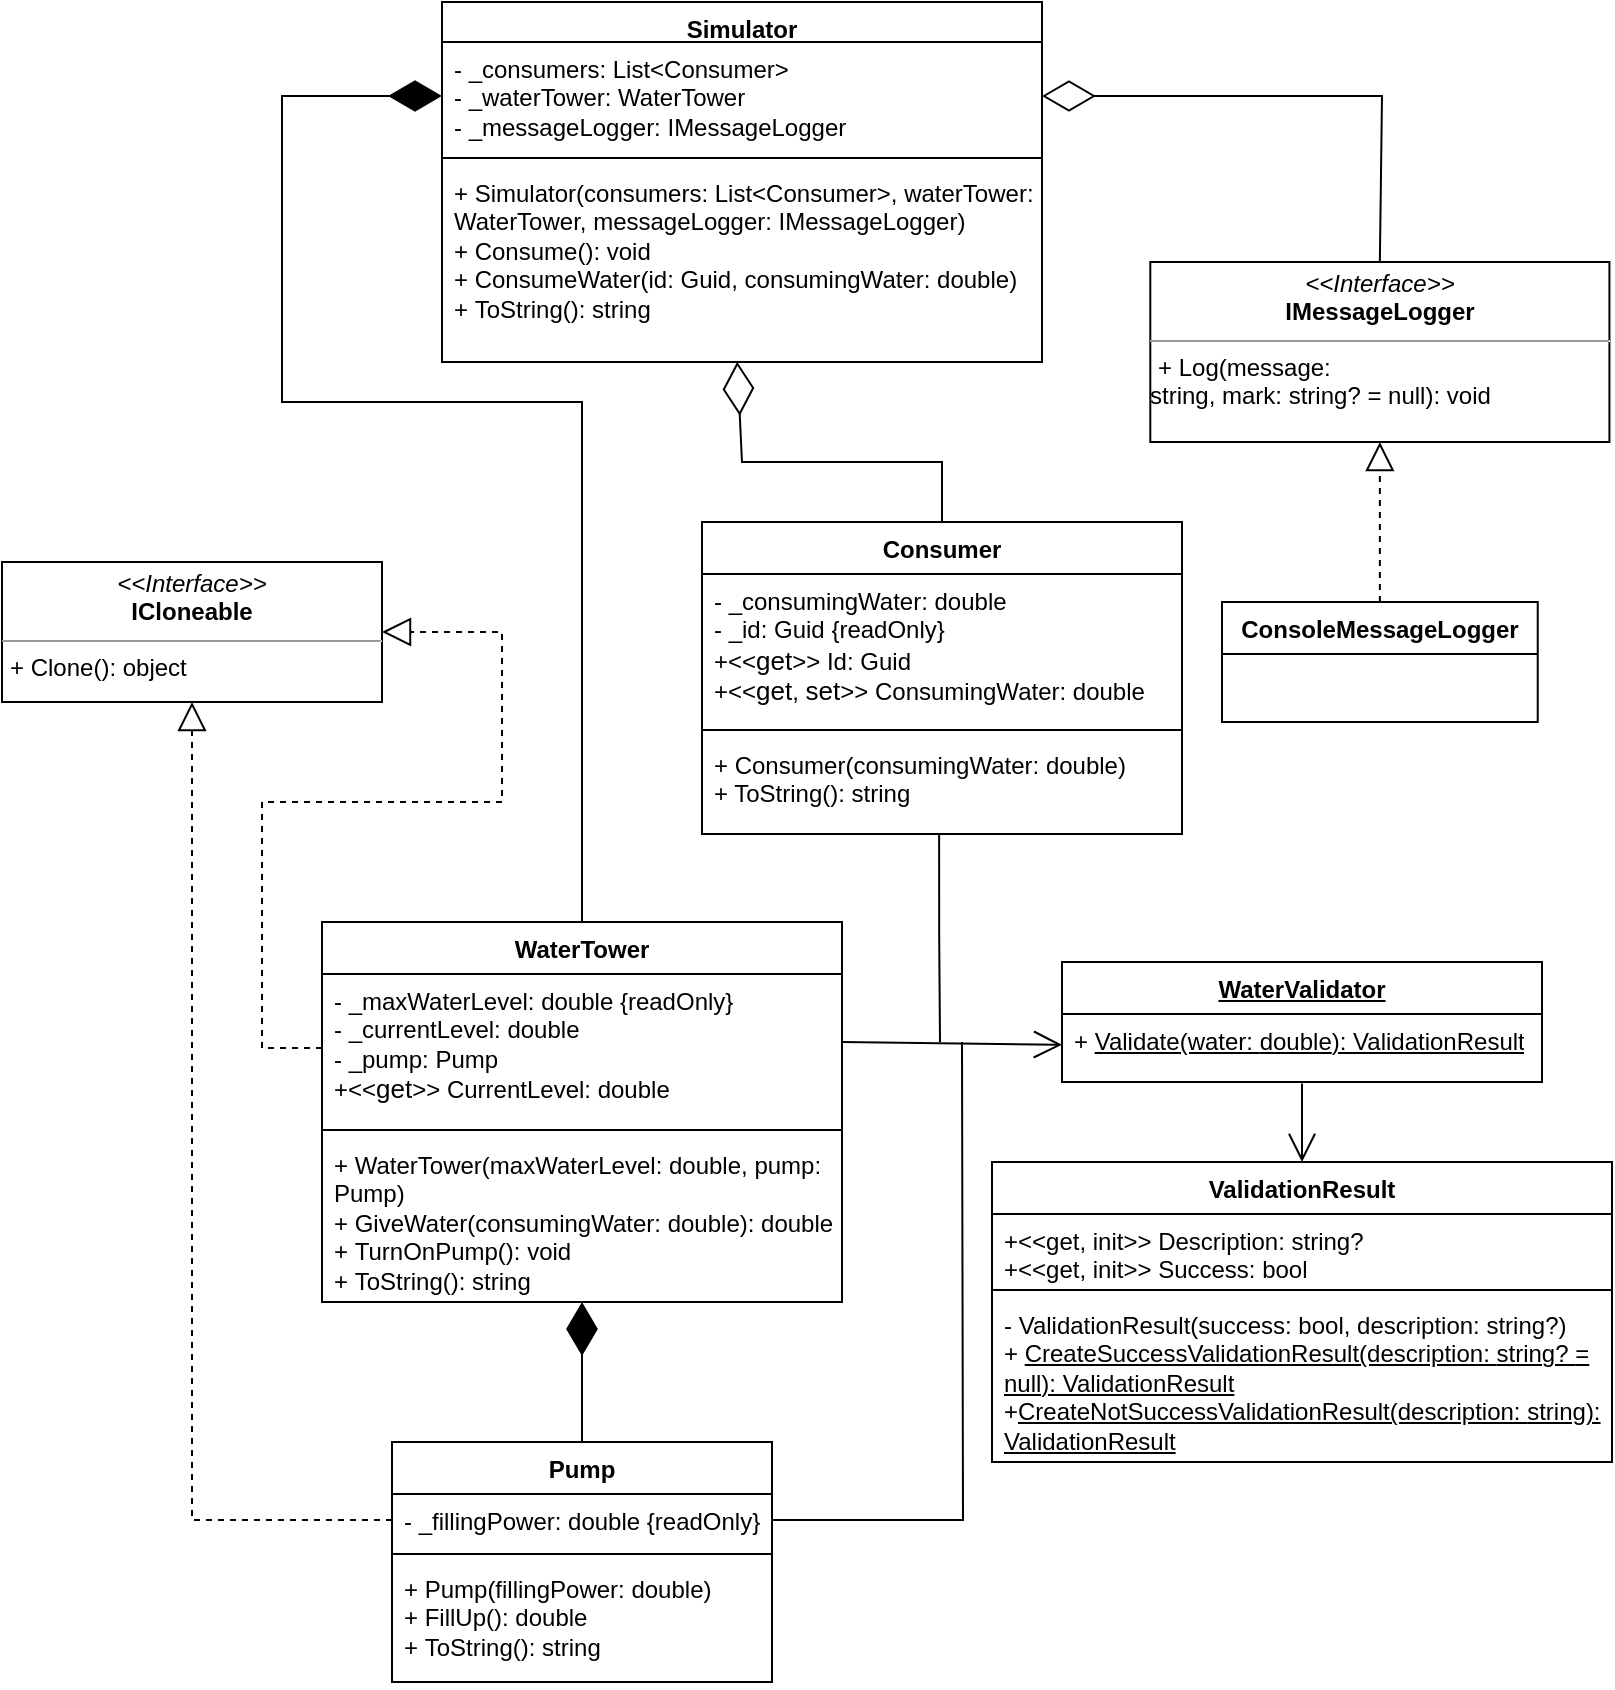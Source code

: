 <mxfile version="21.1.2" type="device">
  <diagram id="C5RBs43oDa-KdzZeNtuy" name="Page-1">
    <mxGraphModel dx="1050" dy="587" grid="1" gridSize="10" guides="1" tooltips="1" connect="1" arrows="1" fold="1" page="1" pageScale="1" pageWidth="827" pageHeight="1169" math="0" shadow="0">
      <root>
        <mxCell id="WIyWlLk6GJQsqaUBKTNV-0" />
        <mxCell id="WIyWlLk6GJQsqaUBKTNV-1" parent="WIyWlLk6GJQsqaUBKTNV-0" />
        <mxCell id="yk_ahU3Q7SBZZ4JdvM2L-0" value="&lt;u&gt;WaterValidator&lt;/u&gt;" style="swimlane;fontStyle=1;align=center;verticalAlign=top;childLayout=stackLayout;horizontal=1;startSize=26;horizontalStack=0;resizeParent=1;resizeParentMax=0;resizeLast=0;collapsible=1;marginBottom=0;whiteSpace=wrap;html=1;" parent="WIyWlLk6GJQsqaUBKTNV-1" vertex="1">
          <mxGeometry x="540" y="560" width="240" height="60" as="geometry" />
        </mxCell>
        <mxCell id="yk_ahU3Q7SBZZ4JdvM2L-3" value="+ &lt;u&gt;Validate(water:&amp;nbsp;&lt;/u&gt;&lt;u style=&quot;border-color: var(--border-color);&quot;&gt;double&lt;/u&gt;&lt;u&gt;):&amp;nbsp;ValidationResult&lt;/u&gt;" style="text;strokeColor=none;fillColor=none;align=left;verticalAlign=top;spacingLeft=4;spacingRight=4;overflow=hidden;rotatable=0;points=[[0,0.5],[1,0.5]];portConstraint=eastwest;whiteSpace=wrap;html=1;" parent="yk_ahU3Q7SBZZ4JdvM2L-0" vertex="1">
          <mxGeometry y="26" width="240" height="34" as="geometry" />
        </mxCell>
        <mxCell id="yk_ahU3Q7SBZZ4JdvM2L-4" value="&lt;p style=&quot;margin:0px;margin-top:4px;text-align:center;&quot;&gt;&lt;i&gt;&amp;lt;&amp;lt;Interface&amp;gt;&amp;gt;&lt;/i&gt;&lt;br&gt;&lt;b&gt;IMessageLogger&lt;/b&gt;&lt;/p&gt;&lt;hr size=&quot;1&quot;&gt;&lt;p style=&quot;margin:0px;margin-left:4px;&quot;&gt;+&amp;nbsp;Log(message:&lt;/p&gt;string, mark:&amp;nbsp;string?&amp;nbsp;&lt;span style=&quot;background-color: initial;&quot;&gt;= null): void&lt;/span&gt;" style="verticalAlign=top;align=left;overflow=fill;fontSize=12;fontFamily=Helvetica;html=1;whiteSpace=wrap;" parent="WIyWlLk6GJQsqaUBKTNV-1" vertex="1">
          <mxGeometry x="584.15" y="210" width="229.56" height="90" as="geometry" />
        </mxCell>
        <mxCell id="yk_ahU3Q7SBZZ4JdvM2L-5" value="Simulator" style="swimlane;fontStyle=1;align=center;verticalAlign=top;childLayout=stackLayout;horizontal=1;startSize=20;horizontalStack=0;resizeParent=1;resizeParentMax=0;resizeLast=0;collapsible=1;marginBottom=0;whiteSpace=wrap;html=1;" parent="WIyWlLk6GJQsqaUBKTNV-1" vertex="1">
          <mxGeometry x="230" y="80" width="300" height="180" as="geometry" />
        </mxCell>
        <mxCell id="yk_ahU3Q7SBZZ4JdvM2L-6" value="-&amp;nbsp;_consumers: List&amp;lt;Consumer&amp;gt;&lt;br&gt;- _waterTower: WaterTower&lt;br&gt;- _messageLogger: IMessageLogger&amp;nbsp;" style="text;strokeColor=none;fillColor=none;align=left;verticalAlign=top;spacingLeft=4;spacingRight=4;overflow=hidden;rotatable=0;points=[[0,0.5],[1,0.5]];portConstraint=eastwest;whiteSpace=wrap;html=1;" parent="yk_ahU3Q7SBZZ4JdvM2L-5" vertex="1">
          <mxGeometry y="20" width="300" height="54" as="geometry" />
        </mxCell>
        <mxCell id="yk_ahU3Q7SBZZ4JdvM2L-7" value="" style="line;strokeWidth=1;fillColor=none;align=left;verticalAlign=middle;spacingTop=-1;spacingLeft=3;spacingRight=3;rotatable=0;labelPosition=right;points=[];portConstraint=eastwest;strokeColor=inherit;" parent="yk_ahU3Q7SBZZ4JdvM2L-5" vertex="1">
          <mxGeometry y="74" width="300" height="8" as="geometry" />
        </mxCell>
        <mxCell id="yk_ahU3Q7SBZZ4JdvM2L-8" value="+&amp;nbsp;Simulator(consumers: List&amp;lt;Consumer&amp;gt;, waterTower: WaterTower, messageLogger: IMessageLogger)&lt;br&gt;+ Consume(): void&lt;br&gt;+ ConsumeWater(id: Guid, consumingWater: double)&lt;br&gt;+&amp;nbsp;ToString(): string" style="text;strokeColor=none;fillColor=none;align=left;verticalAlign=top;spacingLeft=4;spacingRight=4;overflow=hidden;rotatable=0;points=[[0,0.5],[1,0.5]];portConstraint=eastwest;whiteSpace=wrap;html=1;" parent="yk_ahU3Q7SBZZ4JdvM2L-5" vertex="1">
          <mxGeometry y="82" width="300" height="98" as="geometry" />
        </mxCell>
        <mxCell id="yk_ahU3Q7SBZZ4JdvM2L-9" value="WaterTower" style="swimlane;fontStyle=1;align=center;verticalAlign=top;childLayout=stackLayout;horizontal=1;startSize=26;horizontalStack=0;resizeParent=1;resizeParentMax=0;resizeLast=0;collapsible=1;marginBottom=0;whiteSpace=wrap;html=1;" parent="WIyWlLk6GJQsqaUBKTNV-1" vertex="1">
          <mxGeometry x="170" y="540" width="260" height="190" as="geometry" />
        </mxCell>
        <mxCell id="yk_ahU3Q7SBZZ4JdvM2L-10" value="-&amp;nbsp;_maxWaterLevel: double {readOnly}&lt;br&gt;-&amp;nbsp;_currentLevel: double&lt;br&gt;-&amp;nbsp;_pump: Pump&lt;br&gt;+&amp;lt;&amp;lt;&lt;span style=&quot;border: 0px; color: var(--darkreader-text--highlight-keyword); font-family: inherit; font-style: inherit; font-variant: inherit; font-weight: inherit; background-color: transparent; margin: 0px; padding: 0px; font-stretch: inherit; line-height: inherit; font-optical-sizing: inherit; font-kerning: inherit; font-feature-settings: inherit; font-variation-settings: inherit; font-size: 13px; vertical-align: baseline; box-sizing: inherit;&quot; class=&quot;hljs-keyword&quot;&gt;get&lt;/span&gt;&lt;span style=&quot;border-color: var(--border-color); color: var(--darkreader-text--highlight-color); font-family: inherit; font-size: var(--_pr-code-fs); font-style: inherit; font-variant-ligatures: inherit; font-variant-caps: inherit; font-weight: inherit; background-color: transparent;&quot;&gt;&amp;gt;&amp;gt;&amp;nbsp;&lt;/span&gt;CurrentLevel: double" style="text;strokeColor=none;fillColor=none;align=left;verticalAlign=top;spacingLeft=4;spacingRight=4;overflow=hidden;rotatable=0;points=[[0,0.5],[1,0.5]];portConstraint=eastwest;whiteSpace=wrap;html=1;" parent="yk_ahU3Q7SBZZ4JdvM2L-9" vertex="1">
          <mxGeometry y="26" width="260" height="74" as="geometry" />
        </mxCell>
        <mxCell id="yk_ahU3Q7SBZZ4JdvM2L-11" value="" style="line;strokeWidth=1;fillColor=none;align=left;verticalAlign=middle;spacingTop=-1;spacingLeft=3;spacingRight=3;rotatable=0;labelPosition=right;points=[];portConstraint=eastwest;strokeColor=inherit;" parent="yk_ahU3Q7SBZZ4JdvM2L-9" vertex="1">
          <mxGeometry y="100" width="260" height="8" as="geometry" />
        </mxCell>
        <mxCell id="yk_ahU3Q7SBZZ4JdvM2L-12" value="+&amp;nbsp;WaterTower(maxWaterLevel: double, pump: Pump)&lt;br&gt;+ GiveWater(consumingWater: double): double&lt;br&gt;+&amp;nbsp;TurnOnPump(): void&lt;br&gt;+&amp;nbsp;ToString(): string" style="text;strokeColor=none;fillColor=none;align=left;verticalAlign=top;spacingLeft=4;spacingRight=4;overflow=hidden;rotatable=0;points=[[0,0.5],[1,0.5]];portConstraint=eastwest;whiteSpace=wrap;html=1;" parent="yk_ahU3Q7SBZZ4JdvM2L-9" vertex="1">
          <mxGeometry y="108" width="260" height="82" as="geometry" />
        </mxCell>
        <mxCell id="yk_ahU3Q7SBZZ4JdvM2L-13" value="Pump" style="swimlane;fontStyle=1;align=center;verticalAlign=top;childLayout=stackLayout;horizontal=1;startSize=26;horizontalStack=0;resizeParent=1;resizeParentMax=0;resizeLast=0;collapsible=1;marginBottom=0;whiteSpace=wrap;html=1;" parent="WIyWlLk6GJQsqaUBKTNV-1" vertex="1">
          <mxGeometry x="205" y="800" width="190" height="120" as="geometry" />
        </mxCell>
        <mxCell id="yk_ahU3Q7SBZZ4JdvM2L-14" value="-&amp;nbsp;_fillingPower: double {readOnly}" style="text;strokeColor=none;fillColor=none;align=left;verticalAlign=top;spacingLeft=4;spacingRight=4;overflow=hidden;rotatable=0;points=[[0,0.5],[1,0.5]];portConstraint=eastwest;whiteSpace=wrap;html=1;" parent="yk_ahU3Q7SBZZ4JdvM2L-13" vertex="1">
          <mxGeometry y="26" width="190" height="26" as="geometry" />
        </mxCell>
        <mxCell id="yk_ahU3Q7SBZZ4JdvM2L-15" value="" style="line;strokeWidth=1;fillColor=none;align=left;verticalAlign=middle;spacingTop=-1;spacingLeft=3;spacingRight=3;rotatable=0;labelPosition=right;points=[];portConstraint=eastwest;strokeColor=inherit;" parent="yk_ahU3Q7SBZZ4JdvM2L-13" vertex="1">
          <mxGeometry y="52" width="190" height="8" as="geometry" />
        </mxCell>
        <mxCell id="yk_ahU3Q7SBZZ4JdvM2L-16" value="+&amp;nbsp;Pump(fillingPower: double)&lt;br&gt;+&amp;nbsp;FillUp(): double&lt;br&gt;+&amp;nbsp;ToString(): string" style="text;strokeColor=none;fillColor=none;align=left;verticalAlign=top;spacingLeft=4;spacingRight=4;overflow=hidden;rotatable=0;points=[[0,0.5],[1,0.5]];portConstraint=eastwest;whiteSpace=wrap;html=1;" parent="yk_ahU3Q7SBZZ4JdvM2L-13" vertex="1">
          <mxGeometry y="60" width="190" height="60" as="geometry" />
        </mxCell>
        <mxCell id="yk_ahU3Q7SBZZ4JdvM2L-17" value="Consumer" style="swimlane;fontStyle=1;align=center;verticalAlign=top;childLayout=stackLayout;horizontal=1;startSize=26;horizontalStack=0;resizeParent=1;resizeParentMax=0;resizeLast=0;collapsible=1;marginBottom=0;whiteSpace=wrap;html=1;" parent="WIyWlLk6GJQsqaUBKTNV-1" vertex="1">
          <mxGeometry x="360" y="340" width="240" height="156" as="geometry" />
        </mxCell>
        <mxCell id="yk_ahU3Q7SBZZ4JdvM2L-18" value="-&amp;nbsp;_consumingWater: double&lt;br&gt;-&amp;nbsp;_id: Guid {readOnly}&lt;br&gt;+&amp;lt;&amp;lt;&lt;span style=&quot;background-color: transparent; font-family: inherit; font-style: inherit; font-variant: inherit; font-weight: inherit; color: var(--darkreader-text--highlight-keyword); margin: 0px; padding: 0px; border: 0px; font-stretch: inherit; line-height: inherit; font-optical-sizing: inherit; font-kerning: inherit; font-feature-settings: inherit; font-variation-settings: inherit; font-size: 13px; vertical-align: baseline; box-sizing: inherit;&quot; class=&quot;hljs-keyword&quot;&gt;get&lt;/span&gt;&lt;span style=&quot;background-color: transparent; font-family: inherit; font-size: var(--_pr-code-fs); font-style: inherit; font-variant-ligatures: inherit; font-variant-caps: inherit; font-weight: inherit; color: var(--darkreader-text--highlight-color);&quot;&gt;&amp;gt;&amp;gt;&amp;nbsp;&lt;/span&gt;Id: Guid&lt;br&gt;&lt;span style=&quot;background-color: transparent; font-family: inherit; font-size: var(--_pr-code-fs); font-style: inherit; font-variant-ligatures: inherit; font-variant-caps: inherit; font-weight: inherit; color: var(--darkreader-text--highlight-color);&quot;&gt;+&amp;lt;&amp;lt;&lt;/span&gt;&lt;span style=&quot;background-color: transparent; font-family: inherit; font-style: inherit; font-variant: inherit; font-weight: inherit; color: var(--darkreader-text--highlight-keyword); margin: 0px; padding: 0px; border: 0px; font-stretch: inherit; line-height: inherit; font-optical-sizing: inherit; font-kerning: inherit; font-feature-settings: inherit; font-variation-settings: inherit; font-size: 13px; vertical-align: baseline; box-sizing: inherit;&quot; class=&quot;hljs-keyword&quot;&gt;get&lt;/span&gt;&lt;span style=&quot;background-color: transparent; font-family: inherit; font-size: var(--_pr-code-fs); font-style: inherit; font-variant-ligatures: inherit; font-variant-caps: inherit; font-weight: inherit; color: var(--darkreader-text--highlight-color);&quot;&gt;, &lt;/span&gt;&lt;span style=&quot;background-color: transparent; font-family: inherit; font-style: inherit; font-variant: inherit; font-weight: inherit; color: var(--darkreader-text--highlight-keyword); margin: 0px; padding: 0px; border: 0px; font-stretch: inherit; line-height: inherit; font-optical-sizing: inherit; font-kerning: inherit; font-feature-settings: inherit; font-variation-settings: inherit; font-size: 13px; vertical-align: baseline; box-sizing: inherit;&quot; class=&quot;hljs-keyword&quot;&gt;set&lt;/span&gt;&lt;span style=&quot;background-color: transparent; font-family: inherit; font-size: var(--_pr-code-fs); font-style: inherit; font-variant-ligatures: inherit; font-variant-caps: inherit; font-weight: inherit; color: var(--darkreader-text--highlight-color);&quot;&gt;&amp;gt;&amp;gt;&amp;nbsp;&lt;/span&gt;&lt;span style=&quot;background-color: initial;&quot;&gt;ConsumingWater: double&lt;br&gt;&lt;/span&gt;" style="text;strokeColor=none;fillColor=none;align=left;verticalAlign=top;spacingLeft=4;spacingRight=4;overflow=hidden;rotatable=0;points=[[0,0.5],[1,0.5]];portConstraint=eastwest;whiteSpace=wrap;html=1;" parent="yk_ahU3Q7SBZZ4JdvM2L-17" vertex="1">
          <mxGeometry y="26" width="240" height="74" as="geometry" />
        </mxCell>
        <mxCell id="yk_ahU3Q7SBZZ4JdvM2L-19" value="" style="line;strokeWidth=1;fillColor=none;align=left;verticalAlign=middle;spacingTop=-1;spacingLeft=3;spacingRight=3;rotatable=0;labelPosition=right;points=[];portConstraint=eastwest;strokeColor=inherit;" parent="yk_ahU3Q7SBZZ4JdvM2L-17" vertex="1">
          <mxGeometry y="100" width="240" height="8" as="geometry" />
        </mxCell>
        <mxCell id="yk_ahU3Q7SBZZ4JdvM2L-20" value="+&amp;nbsp;Consumer(consumingWater:&amp;nbsp;double)&lt;br&gt;+ ToString(): string&amp;nbsp;" style="text;strokeColor=none;fillColor=none;align=left;verticalAlign=top;spacingLeft=4;spacingRight=4;overflow=hidden;rotatable=0;points=[[0,0.5],[1,0.5]];portConstraint=eastwest;whiteSpace=wrap;html=1;" parent="yk_ahU3Q7SBZZ4JdvM2L-17" vertex="1">
          <mxGeometry y="108" width="240" height="48" as="geometry" />
        </mxCell>
        <mxCell id="yk_ahU3Q7SBZZ4JdvM2L-21" value="ValidationResult" style="swimlane;fontStyle=1;align=center;verticalAlign=top;childLayout=stackLayout;horizontal=1;startSize=26;horizontalStack=0;resizeParent=1;resizeParentMax=0;resizeLast=0;collapsible=1;marginBottom=0;whiteSpace=wrap;html=1;" parent="WIyWlLk6GJQsqaUBKTNV-1" vertex="1">
          <mxGeometry x="505" y="660" width="310" height="150" as="geometry" />
        </mxCell>
        <mxCell id="yk_ahU3Q7SBZZ4JdvM2L-22" value="+&amp;lt;&amp;lt;get, init&amp;gt;&amp;gt; Description: string?&lt;br&gt;+&amp;lt;&amp;lt;get, init&amp;gt;&amp;gt; Success: bool" style="text;strokeColor=none;fillColor=none;align=left;verticalAlign=top;spacingLeft=4;spacingRight=4;overflow=hidden;rotatable=0;points=[[0,0.5],[1,0.5]];portConstraint=eastwest;whiteSpace=wrap;html=1;" parent="yk_ahU3Q7SBZZ4JdvM2L-21" vertex="1">
          <mxGeometry y="26" width="310" height="34" as="geometry" />
        </mxCell>
        <mxCell id="yk_ahU3Q7SBZZ4JdvM2L-23" value="" style="line;strokeWidth=1;fillColor=none;align=left;verticalAlign=middle;spacingTop=-1;spacingLeft=3;spacingRight=3;rotatable=0;labelPosition=right;points=[];portConstraint=eastwest;strokeColor=inherit;" parent="yk_ahU3Q7SBZZ4JdvM2L-21" vertex="1">
          <mxGeometry y="60" width="310" height="8" as="geometry" />
        </mxCell>
        <mxCell id="yk_ahU3Q7SBZZ4JdvM2L-24" value="-&amp;nbsp;ValidationResult(success: bool, description: string?)&lt;br&gt;+&amp;nbsp;&lt;u&gt;CreateSuccessValidationResult(description:&amp;nbsp;&lt;/u&gt;&lt;u style=&quot;border-color: var(--border-color);&quot;&gt;string?&amp;nbsp;&lt;/u&gt;&lt;u&gt;= null): ValidationResult&lt;/u&gt;&lt;br&gt;+&lt;u&gt;CreateNotSuccessValidationResult(description:&amp;nbsp;&lt;/u&gt;&lt;u style=&quot;border-color: var(--border-color);&quot;&gt;string&lt;/u&gt;&lt;u&gt;): ValidationResult&lt;br&gt;&lt;/u&gt;" style="text;strokeColor=none;fillColor=none;align=left;verticalAlign=top;spacingLeft=4;spacingRight=4;overflow=hidden;rotatable=0;points=[[0,0.5],[1,0.5]];portConstraint=eastwest;whiteSpace=wrap;html=1;" parent="yk_ahU3Q7SBZZ4JdvM2L-21" vertex="1">
          <mxGeometry y="68" width="310" height="82" as="geometry" />
        </mxCell>
        <mxCell id="yk_ahU3Q7SBZZ4JdvM2L-25" value="ConsoleMessageLogger" style="swimlane;fontStyle=1;align=center;verticalAlign=top;childLayout=stackLayout;horizontal=1;startSize=26;horizontalStack=0;resizeParent=1;resizeParentMax=0;resizeLast=0;collapsible=1;marginBottom=0;whiteSpace=wrap;html=1;" parent="WIyWlLk6GJQsqaUBKTNV-1" vertex="1">
          <mxGeometry x="620" y="380" width="157.87" height="60" as="geometry" />
        </mxCell>
        <mxCell id="yk_ahU3Q7SBZZ4JdvM2L-34" value="" style="endArrow=open;endFill=1;endSize=12;html=1;rounded=0;entryX=0.5;entryY=0;entryDx=0;entryDy=0;exitX=0.5;exitY=1.023;exitDx=0;exitDy=0;exitPerimeter=0;" parent="WIyWlLk6GJQsqaUBKTNV-1" source="yk_ahU3Q7SBZZ4JdvM2L-3" target="yk_ahU3Q7SBZZ4JdvM2L-21" edge="1">
          <mxGeometry width="160" relative="1" as="geometry">
            <mxPoint x="450" y="760" as="sourcePoint" />
            <mxPoint x="490" y="300" as="targetPoint" />
          </mxGeometry>
        </mxCell>
        <mxCell id="yk_ahU3Q7SBZZ4JdvM2L-48" value="" style="endArrow=diamondThin;endFill=1;endSize=24;html=1;rounded=0;exitX=0.5;exitY=0;exitDx=0;exitDy=0;" parent="WIyWlLk6GJQsqaUBKTNV-1" source="yk_ahU3Q7SBZZ4JdvM2L-13" target="yk_ahU3Q7SBZZ4JdvM2L-12" edge="1">
          <mxGeometry width="160" relative="1" as="geometry">
            <mxPoint x="330" y="500" as="sourcePoint" />
            <mxPoint x="490" y="500" as="targetPoint" />
          </mxGeometry>
        </mxCell>
        <mxCell id="yk_ahU3Q7SBZZ4JdvM2L-52" value="&lt;p style=&quot;margin:0px;margin-top:4px;text-align:center;&quot;&gt;&lt;i&gt;&amp;lt;&amp;lt;Interface&amp;gt;&amp;gt;&lt;/i&gt;&lt;br&gt;&lt;b&gt;ICloneable&lt;/b&gt;&lt;/p&gt;&lt;hr size=&quot;1&quot;&gt;&lt;p style=&quot;margin:0px;margin-left:4px;&quot;&gt;+ Clone(): object&lt;br&gt;&lt;/p&gt;" style="verticalAlign=top;align=left;overflow=fill;fontSize=12;fontFamily=Helvetica;html=1;whiteSpace=wrap;" parent="WIyWlLk6GJQsqaUBKTNV-1" vertex="1">
          <mxGeometry x="10" y="360" width="190" height="70" as="geometry" />
        </mxCell>
        <mxCell id="yk_ahU3Q7SBZZ4JdvM2L-53" value="" style="endArrow=block;dashed=1;endFill=0;endSize=12;html=1;rounded=0;entryX=0.5;entryY=1;entryDx=0;entryDy=0;exitX=0;exitY=0.5;exitDx=0;exitDy=0;" parent="WIyWlLk6GJQsqaUBKTNV-1" source="yk_ahU3Q7SBZZ4JdvM2L-14" target="yk_ahU3Q7SBZZ4JdvM2L-52" edge="1">
          <mxGeometry width="160" relative="1" as="geometry">
            <mxPoint x="390" y="620" as="sourcePoint" />
            <mxPoint x="550" y="620" as="targetPoint" />
            <Array as="points">
              <mxPoint x="105" y="839" />
            </Array>
          </mxGeometry>
        </mxCell>
        <mxCell id="yk_ahU3Q7SBZZ4JdvM2L-54" value="" style="endArrow=diamondThin;endFill=0;endSize=24;html=1;rounded=0;exitX=0.5;exitY=0;exitDx=0;exitDy=0;entryX=1;entryY=0.5;entryDx=0;entryDy=0;" parent="WIyWlLk6GJQsqaUBKTNV-1" source="yk_ahU3Q7SBZZ4JdvM2L-4" target="yk_ahU3Q7SBZZ4JdvM2L-6" edge="1">
          <mxGeometry width="160" relative="1" as="geometry">
            <mxPoint x="390" y="300" as="sourcePoint" />
            <mxPoint x="580" y="140" as="targetPoint" />
            <Array as="points">
              <mxPoint x="700" y="127" />
            </Array>
          </mxGeometry>
        </mxCell>
        <mxCell id="yk_ahU3Q7SBZZ4JdvM2L-55" value="" style="endArrow=diamondThin;endFill=0;endSize=24;html=1;rounded=0;entryX=0.492;entryY=0.999;entryDx=0;entryDy=0;entryPerimeter=0;exitX=0.5;exitY=0;exitDx=0;exitDy=0;" parent="WIyWlLk6GJQsqaUBKTNV-1" source="yk_ahU3Q7SBZZ4JdvM2L-17" target="yk_ahU3Q7SBZZ4JdvM2L-8" edge="1">
          <mxGeometry width="160" relative="1" as="geometry">
            <mxPoint x="390" y="300" as="sourcePoint" />
            <mxPoint x="550" y="300" as="targetPoint" />
            <Array as="points">
              <mxPoint x="480" y="310" />
              <mxPoint x="380" y="310" />
            </Array>
          </mxGeometry>
        </mxCell>
        <mxCell id="yk_ahU3Q7SBZZ4JdvM2L-56" value="" style="endArrow=diamondThin;endFill=1;endSize=24;html=1;rounded=0;entryX=0;entryY=0.5;entryDx=0;entryDy=0;exitX=0.5;exitY=0;exitDx=0;exitDy=0;" parent="WIyWlLk6GJQsqaUBKTNV-1" source="yk_ahU3Q7SBZZ4JdvM2L-9" target="yk_ahU3Q7SBZZ4JdvM2L-6" edge="1">
          <mxGeometry width="160" relative="1" as="geometry">
            <mxPoint x="300" y="340" as="sourcePoint" />
            <mxPoint x="170" y="160" as="targetPoint" />
            <Array as="points">
              <mxPoint x="300" y="280" />
              <mxPoint x="150" y="280" />
              <mxPoint x="150" y="127" />
            </Array>
          </mxGeometry>
        </mxCell>
        <mxCell id="yk_ahU3Q7SBZZ4JdvM2L-57" value="" style="endArrow=block;dashed=1;endFill=0;endSize=12;html=1;rounded=0;entryX=0.5;entryY=1;entryDx=0;entryDy=0;exitX=0.5;exitY=0;exitDx=0;exitDy=0;" parent="WIyWlLk6GJQsqaUBKTNV-1" source="yk_ahU3Q7SBZZ4JdvM2L-25" target="yk_ahU3Q7SBZZ4JdvM2L-4" edge="1">
          <mxGeometry width="160" relative="1" as="geometry">
            <mxPoint x="390" y="300" as="sourcePoint" />
            <mxPoint x="550" y="300" as="targetPoint" />
          </mxGeometry>
        </mxCell>
        <mxCell id="yk_ahU3Q7SBZZ4JdvM2L-58" value="" style="endArrow=block;dashed=1;endFill=0;endSize=12;html=1;rounded=0;entryX=1;entryY=0.5;entryDx=0;entryDy=0;exitX=0;exitY=0.5;exitDx=0;exitDy=0;" parent="WIyWlLk6GJQsqaUBKTNV-1" source="yk_ahU3Q7SBZZ4JdvM2L-10" target="yk_ahU3Q7SBZZ4JdvM2L-52" edge="1">
          <mxGeometry width="160" relative="1" as="geometry">
            <mxPoint x="140" y="600" as="sourcePoint" />
            <mxPoint x="550" y="510" as="targetPoint" />
            <Array as="points">
              <mxPoint x="140" y="603" />
              <mxPoint x="140" y="480" />
              <mxPoint x="260" y="480" />
              <mxPoint x="260" y="395" />
            </Array>
          </mxGeometry>
        </mxCell>
        <mxCell id="yk_ahU3Q7SBZZ4JdvM2L-59" value="" style="endArrow=open;endFill=1;endSize=12;html=1;rounded=0;" parent="WIyWlLk6GJQsqaUBKTNV-1" target="yk_ahU3Q7SBZZ4JdvM2L-3" edge="1">
          <mxGeometry width="160" relative="1" as="geometry">
            <mxPoint x="430" y="600" as="sourcePoint" />
            <mxPoint x="510" y="634.47" as="targetPoint" />
          </mxGeometry>
        </mxCell>
        <mxCell id="yk_ahU3Q7SBZZ4JdvM2L-66" value="" style="endArrow=none;html=1;edgeStyle=orthogonalEdgeStyle;rounded=0;exitX=0.494;exitY=0.993;exitDx=0;exitDy=0;exitPerimeter=0;" parent="WIyWlLk6GJQsqaUBKTNV-1" source="yk_ahU3Q7SBZZ4JdvM2L-20" edge="1">
          <mxGeometry relative="1" as="geometry">
            <mxPoint x="390" y="620" as="sourcePoint" />
            <mxPoint x="479" y="600" as="targetPoint" />
          </mxGeometry>
        </mxCell>
        <mxCell id="yk_ahU3Q7SBZZ4JdvM2L-69" value="" style="endArrow=none;html=1;edgeStyle=orthogonalEdgeStyle;rounded=0;exitX=1;exitY=0.5;exitDx=0;exitDy=0;" parent="WIyWlLk6GJQsqaUBKTNV-1" source="yk_ahU3Q7SBZZ4JdvM2L-14" edge="1">
          <mxGeometry relative="1" as="geometry">
            <mxPoint x="390" y="620" as="sourcePoint" />
            <mxPoint x="490" y="600" as="targetPoint" />
          </mxGeometry>
        </mxCell>
      </root>
    </mxGraphModel>
  </diagram>
</mxfile>
